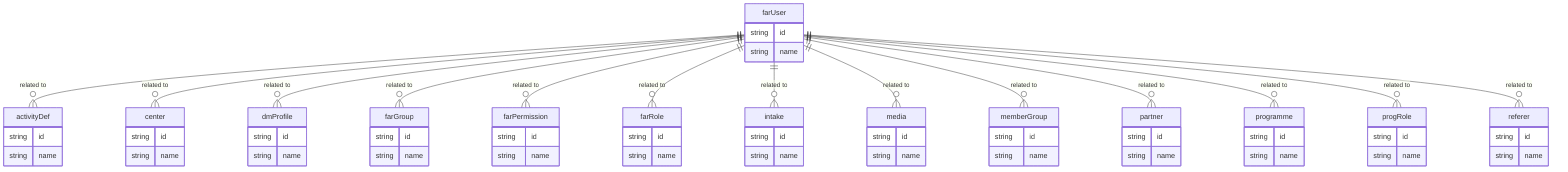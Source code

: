 erDiagram
    farUser {
        string id
        string name
    }
    activityDef {
        string id
        string name
    }
    center {
        string id
        string name
    }
    dmProfile {
        string id
        string name
    }
    farGroup {
        string id
        string name
    }
    farPermission {
        string id
        string name
    }
    farRole {
        string id
        string name
    }
    intake {
        string id
        string name
    }
    media {
        string id
        string name
    }
    memberGroup {
        string id
        string name
    }
    partner {
        string id
        string name
    }
    programme {
        string id
        string name
    }
    progRole {
        string id
        string name
    }
    referer {
        string id
        string name
    }

    %% Relationships
    farUser ||--o{ activityDef : "related to"
    farUser ||--o{ center : "related to"
    farUser ||--o{ dmProfile : "related to"
    farUser ||--o{ farGroup : "related to"
    farUser ||--o{ farPermission : "related to"
    farUser ||--o{ farRole : "related to"
    farUser ||--o{ intake : "related to"
    farUser ||--o{ media : "related to"
    farUser ||--o{ memberGroup : "related to"
    farUser ||--o{ partner : "related to"
    farUser ||--o{ programme : "related to"
    farUser ||--o{ progRole : "related to"
    farUser ||--o{ referer : "related to"